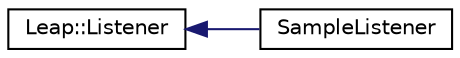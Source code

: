 digraph "Graphical Class Hierarchy"
{
  edge [fontname="Helvetica",fontsize="10",labelfontname="Helvetica",labelfontsize="10"];
  node [fontname="Helvetica",fontsize="10",shape=record];
  rankdir="LR";
  Node0 [label="Leap::Listener",height=0.2,width=0.4,color="black", fillcolor="white", style="filled",URL="$class_leap_1_1_listener.html"];
  Node0 -> Node1 [dir="back",color="midnightblue",fontsize="10",style="solid",fontname="Helvetica"];
  Node1 [label="SampleListener",height=0.2,width=0.4,color="black", fillcolor="white", style="filled",URL="$class_sample_listener.html"];
}
